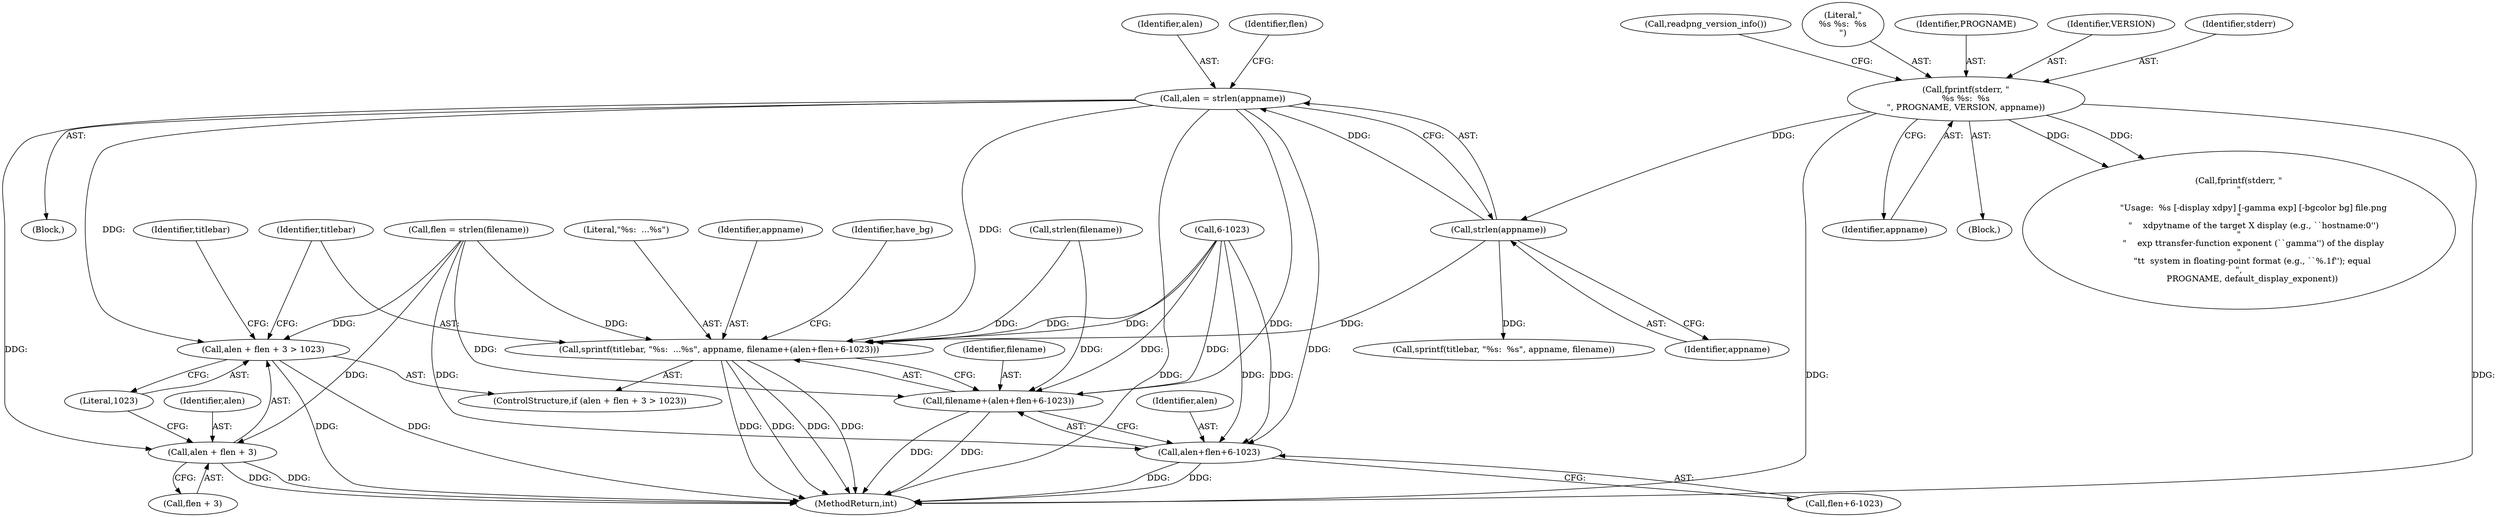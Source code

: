 digraph "0_Android_9d4853418ab2f754c2b63e091c29c5529b8b86ca_7@API" {
"1000389" [label="(Call,alen = strlen(appname))"];
"1000391" [label="(Call,strlen(appname))"];
"1000311" [label="(Call,fprintf(stderr, \"\n%s %s:  %s\n\", PROGNAME, VERSION, appname))"];
"1000398" [label="(Call,alen + flen + 3 > 1023)"];
"1000399" [label="(Call,alen + flen + 3)"];
"1000405" [label="(Call,sprintf(titlebar, \"%s:  ...%s\", appname, filename+(alen+flen+6-1023)))"];
"1000409" [label="(Call,filename+(alen+flen+6-1023))"];
"1000411" [label="(Call,alen+flen+6-1023)"];
"1000400" [label="(Identifier,alen)"];
"1000409" [label="(Call,filename+(alen+flen+6-1023))"];
"1000128" [label="(Block,)"];
"1000313" [label="(Literal,\"\n%s %s:  %s\n\")"];
"1000420" [label="(Identifier,titlebar)"];
"1000389" [label="(Call,alen = strlen(appname))"];
"1000411" [label="(Call,alen+flen+6-1023)"];
"1000390" [label="(Identifier,alen)"];
"1000406" [label="(Identifier,titlebar)"];
"1000314" [label="(Identifier,PROGNAME)"];
"1000399" [label="(Call,alen + flen + 3)"];
"1000552" [label="(MethodReturn,int)"];
"1000315" [label="(Identifier,VERSION)"];
"1000408" [label="(Identifier,appname)"];
"1000311" [label="(Call,fprintf(stderr, \"\n%s %s:  %s\n\", PROGNAME, VERSION, appname))"];
"1000395" [label="(Call,strlen(filename))"];
"1000392" [label="(Identifier,appname)"];
"1000419" [label="(Call,sprintf(titlebar, \"%s:  %s\", appname, filename))"];
"1000397" [label="(ControlStructure,if (alen + flen + 3 > 1023))"];
"1000415" [label="(Call,6-1023)"];
"1000410" [label="(Identifier,filename)"];
"1000318" [label="(Call,fprintf(stderr, \"\n\"\n\n           \"Usage:  %s [-display xdpy] [-gamma exp] [-bgcolor bg] file.png\n\"\n           \"    xdpy\tname of the target X display (e.g., ``hostname:0'')\n\"\n           \"    exp \ttransfer-function exponent (``gamma'') of the display\n\"\n          \"\t\t  system in floating-point format (e.g., ``%.1f''); equal\n\",\n          PROGNAME, default_display_exponent))"];
"1000407" [label="(Literal,\"%s:  ...%s\")"];
"1000405" [label="(Call,sprintf(titlebar, \"%s:  ...%s\", appname, filename+(alen+flen+6-1023)))"];
"1000413" [label="(Call,flen+6-1023)"];
"1000425" [label="(Identifier,have_bg)"];
"1000312" [label="(Identifier,stderr)"];
"1000412" [label="(Identifier,alen)"];
"1000398" [label="(Call,alen + flen + 3 > 1023)"];
"1000317" [label="(Call,readpng_version_info())"];
"1000401" [label="(Call,flen + 3)"];
"1000394" [label="(Identifier,flen)"];
"1000404" [label="(Literal,1023)"];
"1000393" [label="(Call,flen = strlen(filename))"];
"1000316" [label="(Identifier,appname)"];
"1000391" [label="(Call,strlen(appname))"];
"1000310" [label="(Block,)"];
"1000389" -> "1000128"  [label="AST: "];
"1000389" -> "1000391"  [label="CFG: "];
"1000390" -> "1000389"  [label="AST: "];
"1000391" -> "1000389"  [label="AST: "];
"1000394" -> "1000389"  [label="CFG: "];
"1000389" -> "1000552"  [label="DDG: "];
"1000391" -> "1000389"  [label="DDG: "];
"1000389" -> "1000398"  [label="DDG: "];
"1000389" -> "1000399"  [label="DDG: "];
"1000389" -> "1000405"  [label="DDG: "];
"1000389" -> "1000409"  [label="DDG: "];
"1000389" -> "1000411"  [label="DDG: "];
"1000391" -> "1000392"  [label="CFG: "];
"1000392" -> "1000391"  [label="AST: "];
"1000311" -> "1000391"  [label="DDG: "];
"1000391" -> "1000405"  [label="DDG: "];
"1000391" -> "1000419"  [label="DDG: "];
"1000311" -> "1000310"  [label="AST: "];
"1000311" -> "1000316"  [label="CFG: "];
"1000312" -> "1000311"  [label="AST: "];
"1000313" -> "1000311"  [label="AST: "];
"1000314" -> "1000311"  [label="AST: "];
"1000315" -> "1000311"  [label="AST: "];
"1000316" -> "1000311"  [label="AST: "];
"1000317" -> "1000311"  [label="CFG: "];
"1000311" -> "1000552"  [label="DDG: "];
"1000311" -> "1000552"  [label="DDG: "];
"1000311" -> "1000318"  [label="DDG: "];
"1000311" -> "1000318"  [label="DDG: "];
"1000398" -> "1000397"  [label="AST: "];
"1000398" -> "1000404"  [label="CFG: "];
"1000399" -> "1000398"  [label="AST: "];
"1000404" -> "1000398"  [label="AST: "];
"1000406" -> "1000398"  [label="CFG: "];
"1000420" -> "1000398"  [label="CFG: "];
"1000398" -> "1000552"  [label="DDG: "];
"1000398" -> "1000552"  [label="DDG: "];
"1000393" -> "1000398"  [label="DDG: "];
"1000399" -> "1000401"  [label="CFG: "];
"1000400" -> "1000399"  [label="AST: "];
"1000401" -> "1000399"  [label="AST: "];
"1000404" -> "1000399"  [label="CFG: "];
"1000399" -> "1000552"  [label="DDG: "];
"1000399" -> "1000552"  [label="DDG: "];
"1000393" -> "1000399"  [label="DDG: "];
"1000405" -> "1000397"  [label="AST: "];
"1000405" -> "1000409"  [label="CFG: "];
"1000406" -> "1000405"  [label="AST: "];
"1000407" -> "1000405"  [label="AST: "];
"1000408" -> "1000405"  [label="AST: "];
"1000409" -> "1000405"  [label="AST: "];
"1000425" -> "1000405"  [label="CFG: "];
"1000405" -> "1000552"  [label="DDG: "];
"1000405" -> "1000552"  [label="DDG: "];
"1000405" -> "1000552"  [label="DDG: "];
"1000405" -> "1000552"  [label="DDG: "];
"1000395" -> "1000405"  [label="DDG: "];
"1000393" -> "1000405"  [label="DDG: "];
"1000415" -> "1000405"  [label="DDG: "];
"1000415" -> "1000405"  [label="DDG: "];
"1000409" -> "1000411"  [label="CFG: "];
"1000410" -> "1000409"  [label="AST: "];
"1000411" -> "1000409"  [label="AST: "];
"1000409" -> "1000552"  [label="DDG: "];
"1000409" -> "1000552"  [label="DDG: "];
"1000395" -> "1000409"  [label="DDG: "];
"1000393" -> "1000409"  [label="DDG: "];
"1000415" -> "1000409"  [label="DDG: "];
"1000415" -> "1000409"  [label="DDG: "];
"1000411" -> "1000413"  [label="CFG: "];
"1000412" -> "1000411"  [label="AST: "];
"1000413" -> "1000411"  [label="AST: "];
"1000411" -> "1000552"  [label="DDG: "];
"1000411" -> "1000552"  [label="DDG: "];
"1000393" -> "1000411"  [label="DDG: "];
"1000415" -> "1000411"  [label="DDG: "];
"1000415" -> "1000411"  [label="DDG: "];
}
